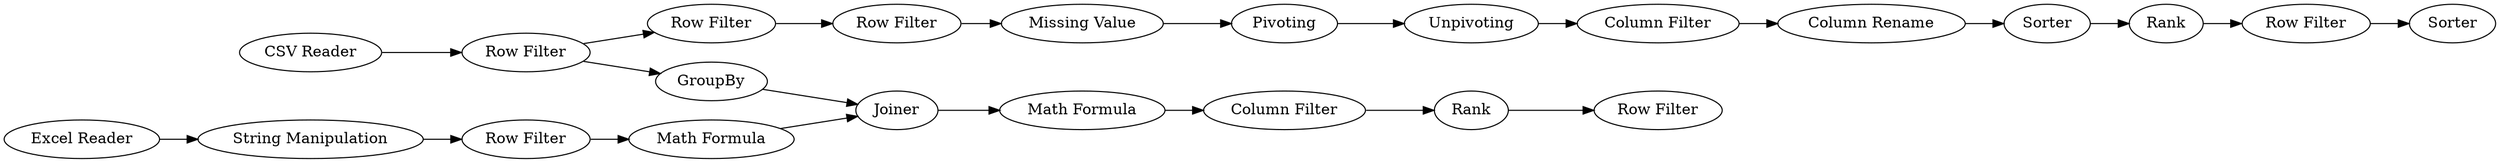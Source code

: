 digraph {
	1 [label="CSV Reader"]
	2 [label="Missing Value"]
	3 [label=Pivoting]
	4 [label="Row Filter"]
	5 [label=Unpivoting]
	6 [label="Column Filter"]
	7 [label=Sorter]
	8 [label="Column Rename"]
	9 [label="Row Filter"]
	10 [label="Row Filter"]
	11 [label=Rank]
	12 [label="Row Filter"]
	13 [label=Sorter]
	14 [label="Excel Reader"]
	15 [label="String Manipulation"]
	16 [label="Row Filter"]
	17 [label=GroupBy]
	18 [label="Math Formula"]
	19 [label=Joiner]
	20 [label="Math Formula"]
	21 [label="Column Filter"]
	22 [label=Rank]
	23 [label="Row Filter"]
	1 -> 4
	2 -> 3
	3 -> 5
	4 -> 9
	4 -> 17
	5 -> 6
	6 -> 8
	7 -> 11
	8 -> 7
	9 -> 10
	10 -> 2
	11 -> 12
	12 -> 13
	14 -> 15
	15 -> 16
	16 -> 18
	17 -> 19
	18 -> 19
	19 -> 20
	20 -> 21
	21 -> 22
	22 -> 23
	rankdir=LR
}
